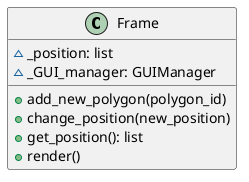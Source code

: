@startuml
'https://plantuml.com/class-diagram

class Frame {
    ~ _position: list
    ~ _GUI_manager: GUIManager

    + add_new_polygon(polygon_id)
    + change_position(new_position)
    + get_position(): list
    + render()
}
@enduml